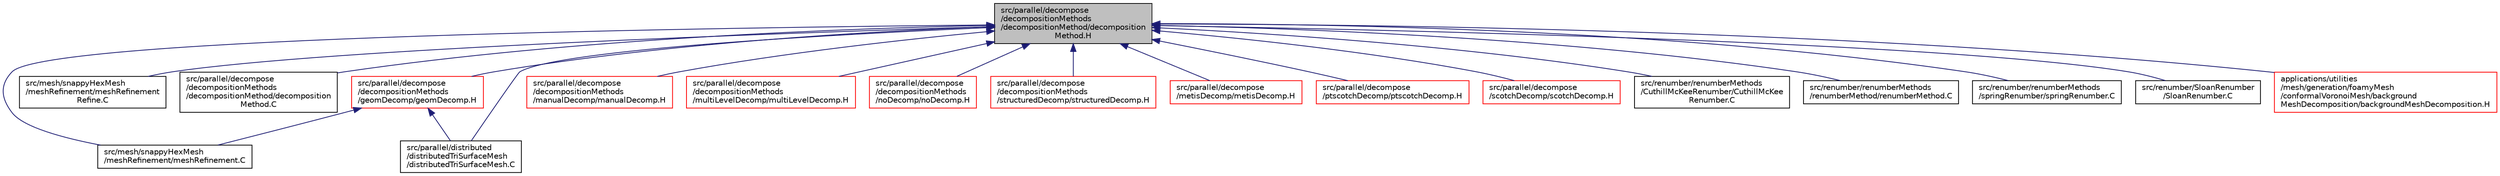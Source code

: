 digraph "src/parallel/decompose/decompositionMethods/decompositionMethod/decompositionMethod.H"
{
  bgcolor="transparent";
  edge [fontname="Helvetica",fontsize="10",labelfontname="Helvetica",labelfontsize="10"];
  node [fontname="Helvetica",fontsize="10",shape=record];
  Node1 [label="src/parallel/decompose\l/decompositionMethods\l/decompositionMethod/decomposition\lMethod.H",height=0.2,width=0.4,color="black", fillcolor="grey75", style="filled", fontcolor="black"];
  Node1 -> Node2 [dir="back",color="midnightblue",fontsize="10",style="solid",fontname="Helvetica"];
  Node2 [label="src/mesh/snappyHexMesh\l/meshRefinement/meshRefinement.C",height=0.2,width=0.4,color="black",URL="$a07257.html"];
  Node1 -> Node3 [dir="back",color="midnightblue",fontsize="10",style="solid",fontname="Helvetica"];
  Node3 [label="src/mesh/snappyHexMesh\l/meshRefinement/meshRefinement\lRefine.C",height=0.2,width=0.4,color="black",URL="$a07262.html"];
  Node1 -> Node4 [dir="back",color="midnightblue",fontsize="10",style="solid",fontname="Helvetica"];
  Node4 [label="src/parallel/decompose\l/decompositionMethods\l/decompositionMethod/decomposition\lMethod.C",height=0.2,width=0.4,color="black",URL="$a09282.html"];
  Node1 -> Node5 [dir="back",color="midnightblue",fontsize="10",style="solid",fontname="Helvetica"];
  Node5 [label="src/parallel/decompose\l/decompositionMethods\l/geomDecomp/geomDecomp.H",height=0.2,width=0.4,color="red",URL="$a09287.html"];
  Node5 -> Node2 [dir="back",color="midnightblue",fontsize="10",style="solid",fontname="Helvetica"];
  Node5 -> Node6 [dir="back",color="midnightblue",fontsize="10",style="solid",fontname="Helvetica"];
  Node6 [label="src/parallel/distributed\l/distributedTriSurfaceMesh\l/distributedTriSurfaceMesh.C",height=0.2,width=0.4,color="black",URL="$a09307.html"];
  Node1 -> Node7 [dir="back",color="midnightblue",fontsize="10",style="solid",fontname="Helvetica"];
  Node7 [label="src/parallel/decompose\l/decompositionMethods\l/manualDecomp/manualDecomp.H",height=0.2,width=0.4,color="red",URL="$a09291.html"];
  Node1 -> Node8 [dir="back",color="midnightblue",fontsize="10",style="solid",fontname="Helvetica"];
  Node8 [label="src/parallel/decompose\l/decompositionMethods\l/multiLevelDecomp/multiLevelDecomp.H",height=0.2,width=0.4,color="red",URL="$a09293.html"];
  Node1 -> Node9 [dir="back",color="midnightblue",fontsize="10",style="solid",fontname="Helvetica"];
  Node9 [label="src/parallel/decompose\l/decompositionMethods\l/noDecomp/noDecomp.H",height=0.2,width=0.4,color="red",URL="$a09295.html"];
  Node1 -> Node10 [dir="back",color="midnightblue",fontsize="10",style="solid",fontname="Helvetica"];
  Node10 [label="src/parallel/decompose\l/decompositionMethods\l/structuredDecomp/structuredDecomp.H",height=0.2,width=0.4,color="red",URL="$a09299.html"];
  Node1 -> Node11 [dir="back",color="midnightblue",fontsize="10",style="solid",fontname="Helvetica"];
  Node11 [label="src/parallel/decompose\l/metisDecomp/metisDecomp.H",height=0.2,width=0.4,color="red",URL="$a09301.html"];
  Node1 -> Node12 [dir="back",color="midnightblue",fontsize="10",style="solid",fontname="Helvetica"];
  Node12 [label="src/parallel/decompose\l/ptscotchDecomp/ptscotchDecomp.H",height=0.2,width=0.4,color="red",URL="$a09303.html"];
  Node1 -> Node13 [dir="back",color="midnightblue",fontsize="10",style="solid",fontname="Helvetica"];
  Node13 [label="src/parallel/decompose\l/scotchDecomp/scotchDecomp.H",height=0.2,width=0.4,color="red",URL="$a09306.html"];
  Node1 -> Node6 [dir="back",color="midnightblue",fontsize="10",style="solid",fontname="Helvetica"];
  Node1 -> Node14 [dir="back",color="midnightblue",fontsize="10",style="solid",fontname="Helvetica"];
  Node14 [label="src/renumber/renumberMethods\l/CuthillMcKeeRenumber/CuthillMcKee\lRenumber.C",height=0.2,width=0.4,color="black",URL="$a09750.html"];
  Node1 -> Node15 [dir="back",color="midnightblue",fontsize="10",style="solid",fontname="Helvetica"];
  Node15 [label="src/renumber/renumberMethods\l/renumberMethod/renumberMethod.C",height=0.2,width=0.4,color="black",URL="$a09756.html"];
  Node1 -> Node16 [dir="back",color="midnightblue",fontsize="10",style="solid",fontname="Helvetica"];
  Node16 [label="src/renumber/renumberMethods\l/springRenumber/springRenumber.C",height=0.2,width=0.4,color="black",URL="$a09758.html"];
  Node1 -> Node17 [dir="back",color="midnightblue",fontsize="10",style="solid",fontname="Helvetica"];
  Node17 [label="src/renumber/SloanRenumber\l/SloanRenumber.C",height=0.2,width=0.4,color="black",URL="$a09762.html"];
  Node1 -> Node18 [dir="back",color="midnightblue",fontsize="10",style="solid",fontname="Helvetica"];
  Node18 [label="applications/utilities\l/mesh/generation/foamyMesh\l/conformalVoronoiMesh/background\lMeshDecomposition/backgroundMeshDecomposition.H",height=0.2,width=0.4,color="red",URL="$a04107.html"];
}
